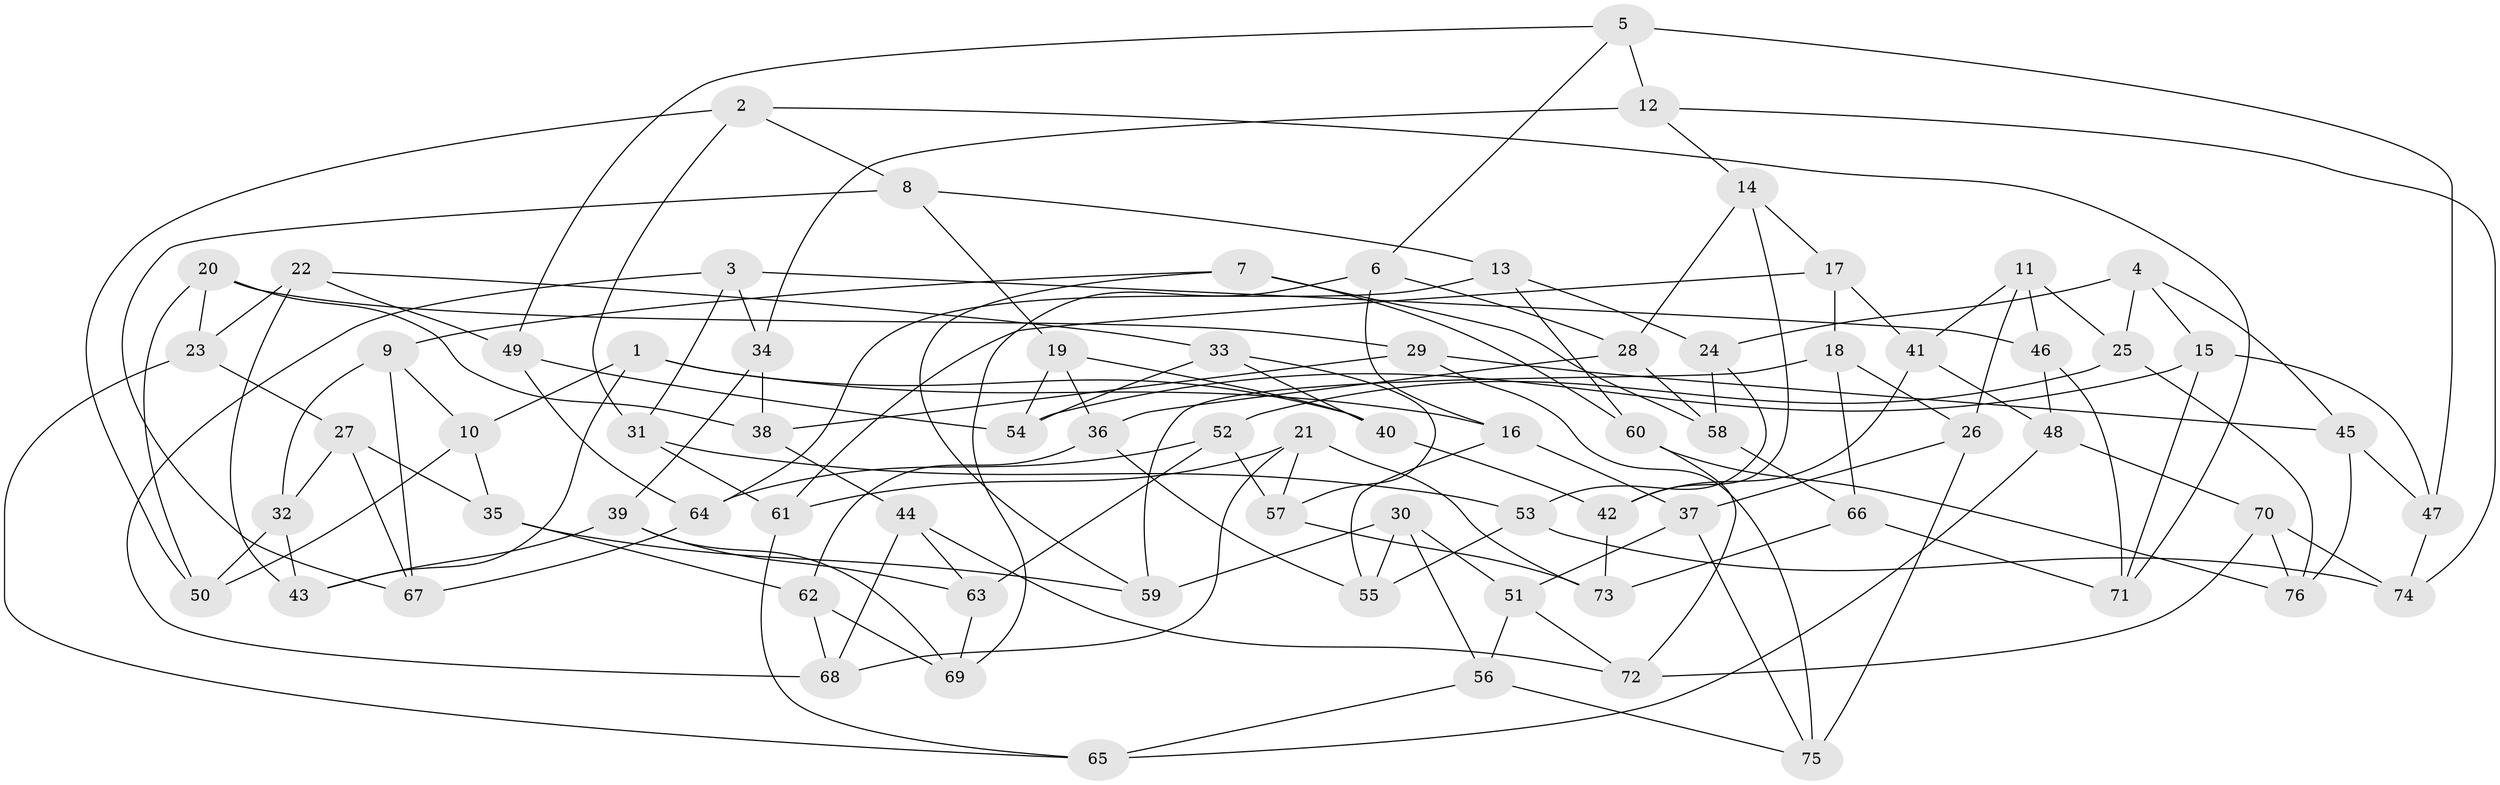 // coarse degree distribution, {4: 0.6226415094339622, 6: 0.16981132075471697, 8: 0.05660377358490566, 5: 0.05660377358490566, 3: 0.05660377358490566, 9: 0.018867924528301886, 7: 0.018867924528301886}
// Generated by graph-tools (version 1.1) at 2025/20/03/04/25 18:20:28]
// undirected, 76 vertices, 152 edges
graph export_dot {
graph [start="1"]
  node [color=gray90,style=filled];
  1;
  2;
  3;
  4;
  5;
  6;
  7;
  8;
  9;
  10;
  11;
  12;
  13;
  14;
  15;
  16;
  17;
  18;
  19;
  20;
  21;
  22;
  23;
  24;
  25;
  26;
  27;
  28;
  29;
  30;
  31;
  32;
  33;
  34;
  35;
  36;
  37;
  38;
  39;
  40;
  41;
  42;
  43;
  44;
  45;
  46;
  47;
  48;
  49;
  50;
  51;
  52;
  53;
  54;
  55;
  56;
  57;
  58;
  59;
  60;
  61;
  62;
  63;
  64;
  65;
  66;
  67;
  68;
  69;
  70;
  71;
  72;
  73;
  74;
  75;
  76;
  1 -- 10;
  1 -- 40;
  1 -- 43;
  1 -- 16;
  2 -- 50;
  2 -- 31;
  2 -- 71;
  2 -- 8;
  3 -- 34;
  3 -- 68;
  3 -- 31;
  3 -- 46;
  4 -- 45;
  4 -- 15;
  4 -- 25;
  4 -- 24;
  5 -- 47;
  5 -- 49;
  5 -- 6;
  5 -- 12;
  6 -- 69;
  6 -- 28;
  6 -- 16;
  7 -- 60;
  7 -- 59;
  7 -- 9;
  7 -- 58;
  8 -- 67;
  8 -- 13;
  8 -- 19;
  9 -- 32;
  9 -- 67;
  9 -- 10;
  10 -- 50;
  10 -- 35;
  11 -- 25;
  11 -- 41;
  11 -- 46;
  11 -- 26;
  12 -- 74;
  12 -- 34;
  12 -- 14;
  13 -- 24;
  13 -- 64;
  13 -- 60;
  14 -- 17;
  14 -- 42;
  14 -- 28;
  15 -- 47;
  15 -- 71;
  15 -- 54;
  16 -- 37;
  16 -- 55;
  17 -- 41;
  17 -- 61;
  17 -- 18;
  18 -- 59;
  18 -- 66;
  18 -- 26;
  19 -- 40;
  19 -- 36;
  19 -- 54;
  20 -- 29;
  20 -- 23;
  20 -- 50;
  20 -- 38;
  21 -- 73;
  21 -- 68;
  21 -- 61;
  21 -- 57;
  22 -- 33;
  22 -- 43;
  22 -- 49;
  22 -- 23;
  23 -- 27;
  23 -- 65;
  24 -- 53;
  24 -- 58;
  25 -- 52;
  25 -- 76;
  26 -- 75;
  26 -- 37;
  27 -- 32;
  27 -- 35;
  27 -- 67;
  28 -- 58;
  28 -- 36;
  29 -- 75;
  29 -- 38;
  29 -- 45;
  30 -- 55;
  30 -- 59;
  30 -- 51;
  30 -- 56;
  31 -- 61;
  31 -- 53;
  32 -- 50;
  32 -- 43;
  33 -- 40;
  33 -- 54;
  33 -- 57;
  34 -- 39;
  34 -- 38;
  35 -- 62;
  35 -- 59;
  36 -- 55;
  36 -- 62;
  37 -- 75;
  37 -- 51;
  38 -- 44;
  39 -- 63;
  39 -- 43;
  39 -- 69;
  40 -- 42;
  41 -- 42;
  41 -- 48;
  42 -- 73;
  44 -- 68;
  44 -- 72;
  44 -- 63;
  45 -- 76;
  45 -- 47;
  46 -- 48;
  46 -- 71;
  47 -- 74;
  48 -- 65;
  48 -- 70;
  49 -- 54;
  49 -- 64;
  51 -- 56;
  51 -- 72;
  52 -- 63;
  52 -- 64;
  52 -- 57;
  53 -- 74;
  53 -- 55;
  56 -- 65;
  56 -- 75;
  57 -- 73;
  58 -- 66;
  60 -- 72;
  60 -- 76;
  61 -- 65;
  62 -- 69;
  62 -- 68;
  63 -- 69;
  64 -- 67;
  66 -- 71;
  66 -- 73;
  70 -- 76;
  70 -- 72;
  70 -- 74;
}
